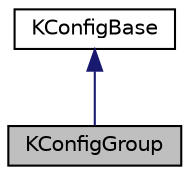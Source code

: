 digraph "KConfigGroup"
{
  edge [fontname="Helvetica",fontsize="10",labelfontname="Helvetica",labelfontsize="10"];
  node [fontname="Helvetica",fontsize="10",shape=record];
  Node0 [label="KConfigGroup",height=0.2,width=0.4,color="black", fillcolor="grey75", style="filled", fontcolor="black"];
  Node1 -> Node0 [dir="back",color="midnightblue",fontsize="10",style="solid",fontname="Helvetica"];
  Node1 [label="KConfigBase",height=0.2,width=0.4,color="black", fillcolor="white", style="filled",URL="$classKConfigBase.html",tooltip="Interface to interact with configuration. "];
}
